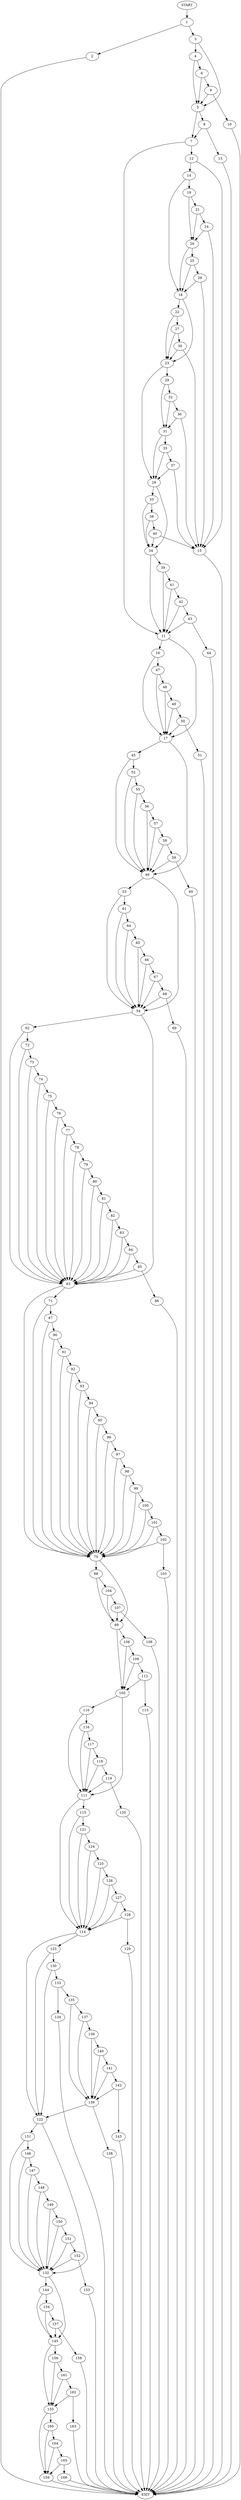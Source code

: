 digraph {
0 [label="START"]
167 [label="EXIT"]
0 -> 1
1 -> 2
1 -> 3
3 -> 4
3 -> 5
2 -> 167
4 -> 6
4 -> 5
5 -> 7
5 -> 8
6 -> 9
6 -> 5
9 -> 5
9 -> 10
10 -> 167
7 -> 11
7 -> 12
8 -> 13
8 -> 7
13 -> 167
12 -> 14
12 -> 15
11 -> 16
11 -> 17
14 -> 18
14 -> 19
15 -> 167
19 -> 20
19 -> 21
18 -> 22
18 -> 23
21 -> 20
21 -> 24
20 -> 18
20 -> 25
24 -> 20
24 -> 15
25 -> 18
25 -> 26
26 -> 18
26 -> 15
22 -> 27
22 -> 23
23 -> 28
23 -> 29
27 -> 30
27 -> 23
30 -> 15
30 -> 23
29 -> 31
29 -> 32
28 -> 33
28 -> 34
31 -> 28
31 -> 35
32 -> 36
32 -> 31
36 -> 15
36 -> 31
35 -> 28
35 -> 37
37 -> 28
37 -> 15
33 -> 38
33 -> 34
34 -> 39
34 -> 11
38 -> 34
38 -> 40
40 -> 15
40 -> 34
39 -> 11
39 -> 41
41 -> 42
41 -> 11
42 -> 11
42 -> 43
43 -> 44
43 -> 11
44 -> 167
17 -> 45
17 -> 46
16 -> 47
16 -> 17
47 -> 48
47 -> 17
48 -> 49
48 -> 17
49 -> 17
49 -> 50
50 -> 51
50 -> 17
51 -> 167
45 -> 52
45 -> 46
46 -> 53
46 -> 54
52 -> 55
52 -> 46
55 -> 56
55 -> 46
56 -> 57
56 -> 46
57 -> 58
57 -> 46
58 -> 59
58 -> 46
59 -> 60
59 -> 46
60 -> 167
53 -> 61
53 -> 54
54 -> 62
54 -> 63
61 -> 64
61 -> 54
64 -> 65
64 -> 54
65 -> 66
65 -> 54
66 -> 67
66 -> 54
67 -> 68
67 -> 54
68 -> 69
68 -> 54
69 -> 167
63 -> 70
63 -> 71
62 -> 72
62 -> 63
72 -> 73
72 -> 63
73 -> 63
73 -> 74
74 -> 75
74 -> 63
75 -> 76
75 -> 63
76 -> 77
76 -> 63
77 -> 63
77 -> 78
78 -> 79
78 -> 63
79 -> 80
79 -> 63
80 -> 81
80 -> 63
81 -> 82
81 -> 63
82 -> 63
82 -> 83
83 -> 63
83 -> 84
84 -> 85
84 -> 63
85 -> 86
85 -> 63
86 -> 167
71 -> 70
71 -> 87
70 -> 88
70 -> 89
87 -> 70
87 -> 90
90 -> 70
90 -> 91
91 -> 70
91 -> 92
92 -> 70
92 -> 93
93 -> 70
93 -> 94
94 -> 70
94 -> 95
95 -> 70
95 -> 96
96 -> 70
96 -> 97
97 -> 70
97 -> 98
98 -> 70
98 -> 99
99 -> 70
99 -> 100
100 -> 70
100 -> 101
101 -> 70
101 -> 102
102 -> 70
102 -> 103
103 -> 167
88 -> 104
88 -> 89
89 -> 105
89 -> 106
104 -> 107
104 -> 89
107 -> 108
107 -> 89
108 -> 167
106 -> 105
106 -> 109
105 -> 110
105 -> 111
109 -> 105
109 -> 112
112 -> 105
112 -> 113
113 -> 167
111 -> 114
111 -> 115
110 -> 116
110 -> 111
116 -> 111
116 -> 117
117 -> 118
117 -> 111
118 -> 119
118 -> 111
119 -> 111
119 -> 120
120 -> 167
115 -> 114
115 -> 121
114 -> 122
114 -> 123
121 -> 114
121 -> 124
124 -> 114
124 -> 125
125 -> 114
125 -> 126
126 -> 114
126 -> 127
127 -> 114
127 -> 128
128 -> 114
128 -> 129
129 -> 167
123 -> 122
123 -> 130
122 -> 131
122 -> 132
130 -> 122
130 -> 133
133 -> 134
133 -> 135
135 -> 136
135 -> 137
134 -> 167
136 -> 138
136 -> 122
137 -> 139
137 -> 136
139 -> 136
139 -> 140
140 -> 136
140 -> 141
141 -> 142
141 -> 136
142 -> 136
142 -> 143
143 -> 167
138 -> 167
132 -> 144
132 -> 145
131 -> 146
131 -> 132
146 -> 147
146 -> 132
147 -> 132
147 -> 148
148 -> 149
148 -> 132
149 -> 132
149 -> 150
150 -> 151
150 -> 132
151 -> 152
151 -> 132
152 -> 153
152 -> 132
153 -> 167
144 -> 154
144 -> 145
145 -> 155
145 -> 156
154 -> 145
154 -> 157
157 -> 158
157 -> 145
158 -> 167
155 -> 159
155 -> 160
156 -> 161
156 -> 155
161 -> 155
161 -> 162
162 -> 155
162 -> 163
163 -> 167
159 -> 167
160 -> 159
160 -> 164
164 -> 159
164 -> 165
165 -> 159
165 -> 166
166 -> 167
}
